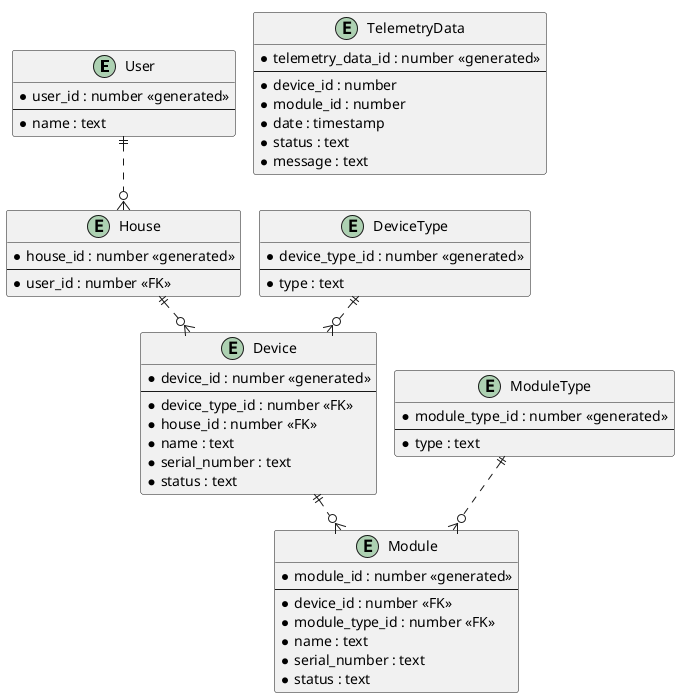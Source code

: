 @startuml
!pragma layout smetana
' hide the spot
' hide circle

' avoid problems with angled crows feet
skinparam linetype ortho

entity "User" as user {
  *user_id : number <<generated>>
  --
  *name : text
}

entity "House" as house {
  *house_id : number <<generated>>
  --
  *user_id : number <<FK>>
}

entity "DeviceType" as device_type {
  *device_type_id : number <<generated>>
  --
  *type : text
}

entity "ModuleType" as module_type {
  *module_type_id : number <<generated>>
  --
  *type : text
}

entity "Device" as device {
  *device_id : number <<generated>>
  --
  *device_type_id : number <<FK>>
  *house_id : number <<FK>>
  *name : text
  *serial_number : text
  *status : text
}

entity "Module" as module {
  *module_id : number <<generated>>
  --
  *device_id : number <<FK>>
  *module_type_id : number <<FK>>
  *name : text
  *serial_number : text
  *status : text
}

entity "TelemetryData" as telemetry_data {
  *telemetry_data_id : number <<generated>>
  --
  *device_id : number 
  *module_id : number
  *date : timestamp
  *status : text
  *message : text
}

user ||..o{ house
house ||..o{ device
device_type ||..o{ device
device ||..o{ module
module_type ||..o{ module
@enduml